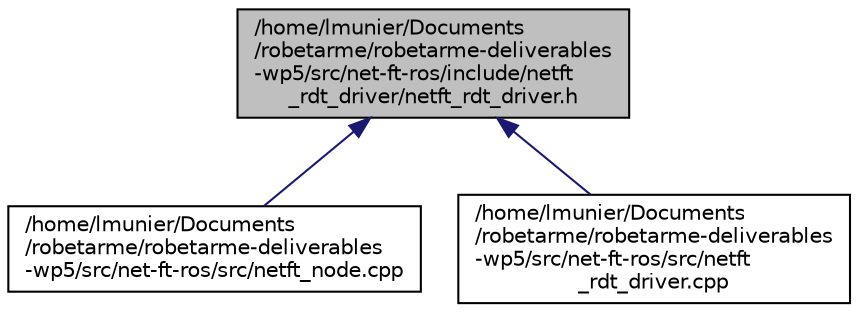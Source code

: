 digraph "/home/lmunier/Documents/robetarme/robetarme-deliverables-wp5/src/net-ft-ros/include/netft_rdt_driver/netft_rdt_driver.h"
{
 // LATEX_PDF_SIZE
  edge [fontname="Helvetica",fontsize="10",labelfontname="Helvetica",labelfontsize="10"];
  node [fontname="Helvetica",fontsize="10",shape=record];
  Node1 [label="/home/lmunier/Documents\l/robetarme/robetarme-deliverables\l-wp5/src/net-ft-ros/include/netft\l_rdt_driver/netft_rdt_driver.h",height=0.2,width=0.4,color="black", fillcolor="grey75", style="filled", fontcolor="black",tooltip=" "];
  Node1 -> Node2 [dir="back",color="midnightblue",fontsize="10",style="solid",fontname="Helvetica"];
  Node2 [label="/home/lmunier/Documents\l/robetarme/robetarme-deliverables\l-wp5/src/net-ft-ros/src/netft_node.cpp",height=0.2,width=0.4,color="black", fillcolor="white", style="filled",URL="$netft__node_8cpp.html",tooltip=" "];
  Node1 -> Node3 [dir="back",color="midnightblue",fontsize="10",style="solid",fontname="Helvetica"];
  Node3 [label="/home/lmunier/Documents\l/robetarme/robetarme-deliverables\l-wp5/src/net-ft-ros/src/netft\l_rdt_driver.cpp",height=0.2,width=0.4,color="black", fillcolor="white", style="filled",URL="$netft__rdt__driver_8cpp.html",tooltip=" "];
}
